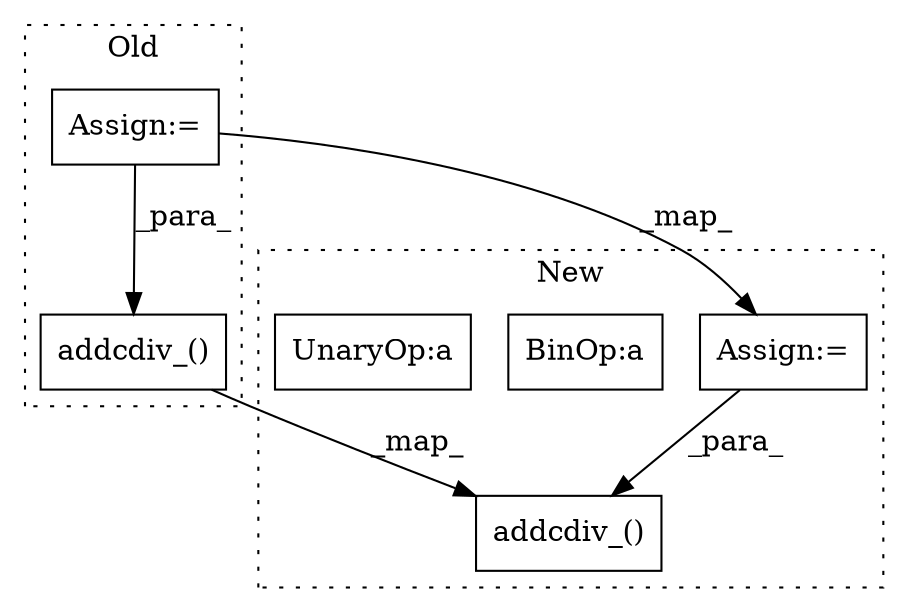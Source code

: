 digraph G {
subgraph cluster0 {
1 [label="addcdiv_()" a="75" s="4214,4253" l="16,1" shape="box"];
3 [label="Assign:=" a="68" s="3513" l="3" shape="box"];
label = "Old";
style="dotted";
}
subgraph cluster1 {
2 [label="addcdiv_()" a="75" s="5462,5501" l="16,1" shape="box"];
4 [label="Assign:=" a="68" s="4109" l="3" shape="box"];
5 [label="BinOp:a" a="82" s="3836" l="3" shape="box"];
6 [label="UnaryOp:a" a="61" s="5197" l="4" shape="box"];
label = "New";
style="dotted";
}
1 -> 2 [label="_map_"];
3 -> 4 [label="_map_"];
3 -> 1 [label="_para_"];
4 -> 2 [label="_para_"];
}